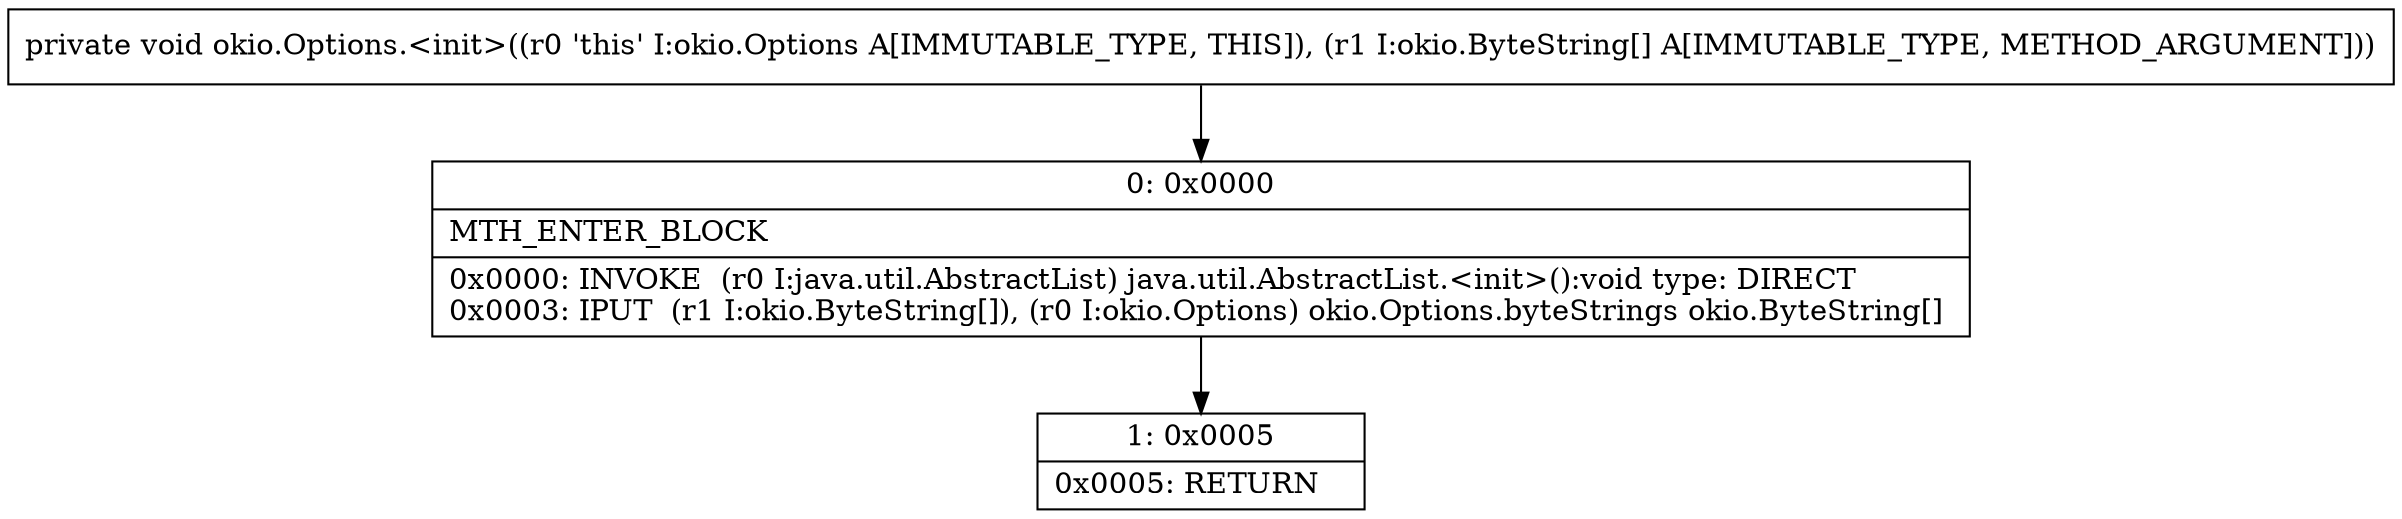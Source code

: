 digraph "CFG forokio.Options.\<init\>([Lokio\/ByteString;)V" {
Node_0 [shape=record,label="{0\:\ 0x0000|MTH_ENTER_BLOCK\l|0x0000: INVOKE  (r0 I:java.util.AbstractList) java.util.AbstractList.\<init\>():void type: DIRECT \l0x0003: IPUT  (r1 I:okio.ByteString[]), (r0 I:okio.Options) okio.Options.byteStrings okio.ByteString[] \l}"];
Node_1 [shape=record,label="{1\:\ 0x0005|0x0005: RETURN   \l}"];
MethodNode[shape=record,label="{private void okio.Options.\<init\>((r0 'this' I:okio.Options A[IMMUTABLE_TYPE, THIS]), (r1 I:okio.ByteString[] A[IMMUTABLE_TYPE, METHOD_ARGUMENT])) }"];
MethodNode -> Node_0;
Node_0 -> Node_1;
}

